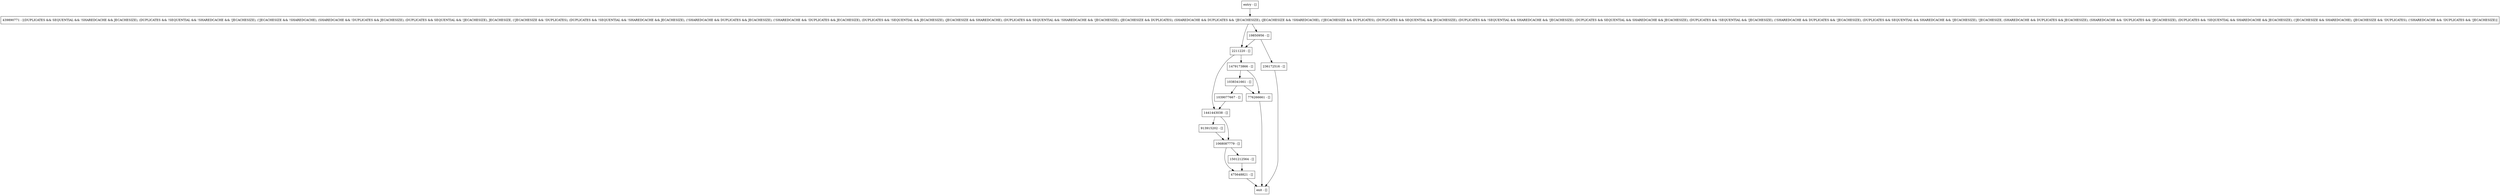 digraph evictRoot {
node [shape=record];
1039077667 [label="1039077667 - []"];
475648821 [label="475648821 - []"];
19850956 [label="19850956 - []"];
2211220 [label="2211220 - []"];
236172516 [label="236172516 - []"];
1479173866 [label="1479173866 - []"];
entry [label="entry - []"];
exit [label="exit - []"];
913915202 [label="913915202 - []"];
439890771 [label="439890771 - [(DUPLICATES && SEQUENTIAL && !SHAREDCACHE && JECACHESIZE), (DUPLICATES && !SEQUENTIAL && !SHAREDCACHE && !JECACHESIZE), (!JECACHESIZE && !SHAREDCACHE), (SHAREDCACHE && !DUPLICATES && JECACHESIZE), (DUPLICATES && SEQUENTIAL && !JECACHESIZE), JECACHESIZE, (!JECACHESIZE && !DUPLICATES), (DUPLICATES && !SEQUENTIAL && !SHAREDCACHE && JECACHESIZE), (!SHAREDCACHE && DUPLICATES && JECACHESIZE), (!SHAREDCACHE && !DUPLICATES && JECACHESIZE), (DUPLICATES && !SEQUENTIAL && JECACHESIZE), (JECACHESIZE && SHAREDCACHE), (DUPLICATES && SEQUENTIAL && !SHAREDCACHE && !JECACHESIZE), (JECACHESIZE && DUPLICATES), (SHAREDCACHE && DUPLICATES && !JECACHESIZE), (JECACHESIZE && !SHAREDCACHE), (!JECACHESIZE && DUPLICATES), (DUPLICATES && SEQUENTIAL && JECACHESIZE), (DUPLICATES && !SEQUENTIAL && SHAREDCACHE && !JECACHESIZE), (DUPLICATES && SEQUENTIAL && SHAREDCACHE && JECACHESIZE), (DUPLICATES && !SEQUENTIAL && !JECACHESIZE), (!SHAREDCACHE && DUPLICATES && !JECACHESIZE), (DUPLICATES && SEQUENTIAL && SHAREDCACHE && !JECACHESIZE), !JECACHESIZE, (SHAREDCACHE && DUPLICATES && JECACHESIZE), (SHAREDCACHE && !DUPLICATES && !JECACHESIZE), (DUPLICATES && !SEQUENTIAL && SHAREDCACHE && JECACHESIZE), (!JECACHESIZE && SHAREDCACHE), (JECACHESIZE && !DUPLICATES), (!SHAREDCACHE && !DUPLICATES && !JECACHESIZE)]"];
1038341661 [label="1038341661 - []"];
1441443038 [label="1441443038 - []"];
1501212564 [label="1501212564 - []"];
776266661 [label="776266661 - []"];
1068087779 [label="1068087779 - []"];
entry;
exit;
1039077667 -> 1441443038;
475648821 -> exit;
19850956 -> 2211220;
19850956 -> 236172516;
2211220 -> 1479173866;
2211220 -> 1441443038;
236172516 -> exit;
1479173866 -> 1038341661;
1479173866 -> 776266661;
entry -> 439890771;
913915202 -> 1068087779;
439890771 -> 19850956;
439890771 -> 2211220;
1038341661 -> 1039077667;
1038341661 -> 776266661;
1441443038 -> 913915202;
1441443038 -> 1068087779;
1501212564 -> 475648821;
776266661 -> exit;
1068087779 -> 475648821;
1068087779 -> 1501212564;
}
